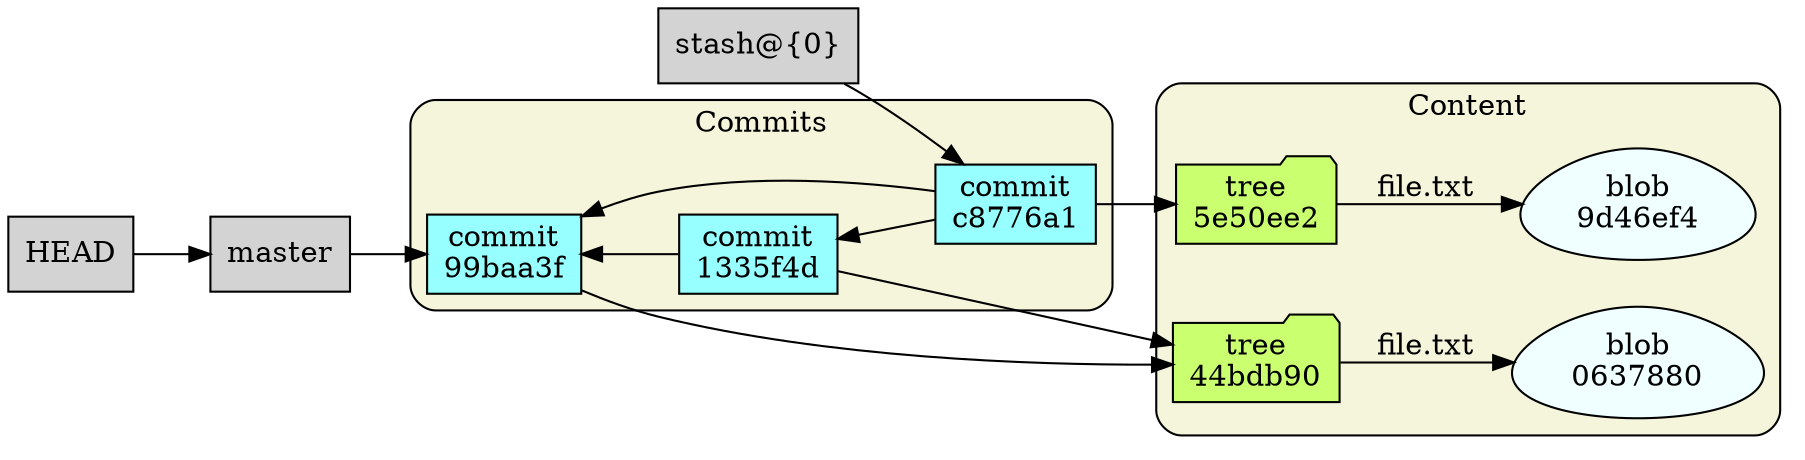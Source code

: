 digraph G {
nodesep=.3;
ranksep=.5;
node [style=filled];
rankdir=LR;
subgraph cluster_Content {
label="Content";
style="rounded";
bgcolor=beige;
"44bdb90" [label="tree
44bdb90",fillcolor=darkolivegreen1,shape=folder];
"44bdb90" -> "0637880" [label="file.txt"];
"5e50ee2" [label="tree
5e50ee2",fillcolor=darkolivegreen1,shape=folder];
"5e50ee2" -> "9d46ef4" [label="file.txt"];
"0637880" [label="blob
0637880",fillcolor=azure,shape=egg];

"9d46ef4" [label="blob
9d46ef4",fillcolor=azure,shape=egg];

}
subgraph cluster_Commits {
label="Commits";
style="rounded";
bgcolor=beige;
"1335f4d" [label="commit
1335f4d",fillcolor=darkslategray1,shape=rect];
"1335f4d" -> "44bdb90" [label=""];
"99baa3f" -> "1335f4d" [dir=back];
"99baa3f" [label="commit
99baa3f",fillcolor=darkslategray1,shape=rect];
"99baa3f" -> "44bdb90" [label=""];
"c8776a1" [label="commit
c8776a1",fillcolor=darkslategray1,shape=rect];
"c8776a1" -> "5e50ee2" [label=""];
"99baa3f" -> "c8776a1" [dir=back];
"1335f4d" -> "c8776a1" [dir=back];
}
"HEAD" [shape=rect];
"HEAD" -> "master";
"master" [shape=rect];
"master" -> "99baa3f";
"stash@{0}" [shape=rect];
"stash@{0}" -> "c8776a1";
}
